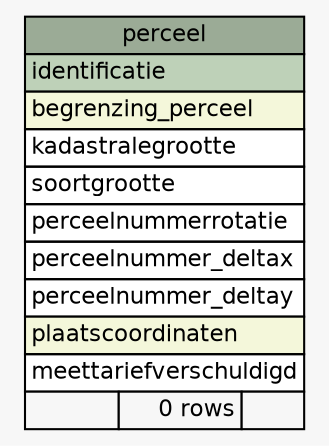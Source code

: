 // dot 2.43.0 on Linux 6.5.0-15-generic
// SchemaSpy rev Unknown
digraph "perceel" {
  graph [
    rankdir="RL"
    bgcolor="#f7f7f7"
    nodesep="0.18"
    ranksep="0.46"
    fontname="Helvetica"
    fontsize="11"
  ];
  node [
    fontname="Helvetica"
    fontsize="11"
    shape="plaintext"
  ];
  edge [
    arrowsize="0.8"
  ];
  "perceel" [
    label=<
    <TABLE BORDER="0" CELLBORDER="1" CELLSPACING="0" BGCOLOR="#ffffff">
      <TR><TD COLSPAN="3" BGCOLOR="#9bab96" ALIGN="CENTER">perceel</TD></TR>
      <TR><TD PORT="identificatie" COLSPAN="3" BGCOLOR="#bed1b8" ALIGN="LEFT">identificatie</TD></TR>
      <TR><TD PORT="begrenzing_perceel" COLSPAN="3" BGCOLOR="#f4f7da" ALIGN="LEFT">begrenzing_perceel</TD></TR>
      <TR><TD PORT="kadastralegrootte" COLSPAN="3" ALIGN="LEFT">kadastralegrootte</TD></TR>
      <TR><TD PORT="soortgrootte" COLSPAN="3" ALIGN="LEFT">soortgrootte</TD></TR>
      <TR><TD PORT="perceelnummerrotatie" COLSPAN="3" ALIGN="LEFT">perceelnummerrotatie</TD></TR>
      <TR><TD PORT="perceelnummer_deltax" COLSPAN="3" ALIGN="LEFT">perceelnummer_deltax</TD></TR>
      <TR><TD PORT="perceelnummer_deltay" COLSPAN="3" ALIGN="LEFT">perceelnummer_deltay</TD></TR>
      <TR><TD PORT="plaatscoordinaten" COLSPAN="3" BGCOLOR="#f4f7da" ALIGN="LEFT">plaatscoordinaten</TD></TR>
      <TR><TD PORT="meettariefverschuldigd" COLSPAN="3" ALIGN="LEFT">meettariefverschuldigd</TD></TR>
      <TR><TD ALIGN="LEFT" BGCOLOR="#f7f7f7">  </TD><TD ALIGN="RIGHT" BGCOLOR="#f7f7f7">0 rows</TD><TD ALIGN="RIGHT" BGCOLOR="#f7f7f7">  </TD></TR>
    </TABLE>>
    URL="tables/perceel.html"
    tooltip="perceel"
  ];
}
